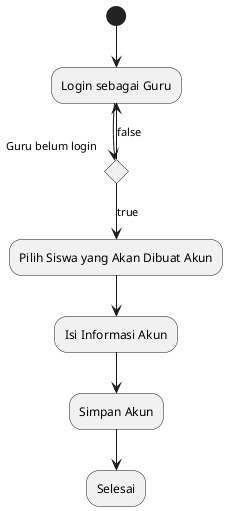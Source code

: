 @startuml

(*) --> "Login sebagai Guru"

if "Guru belum login" then
  -->[false] "Login sebagai Guru"
else
  -->[true] "Pilih Siswa yang Akan Dibuat Akun"
  --> "Isi Informasi Akun"
  --> "Simpan Akun"
  --> "Selesai"
endif

@enduml
